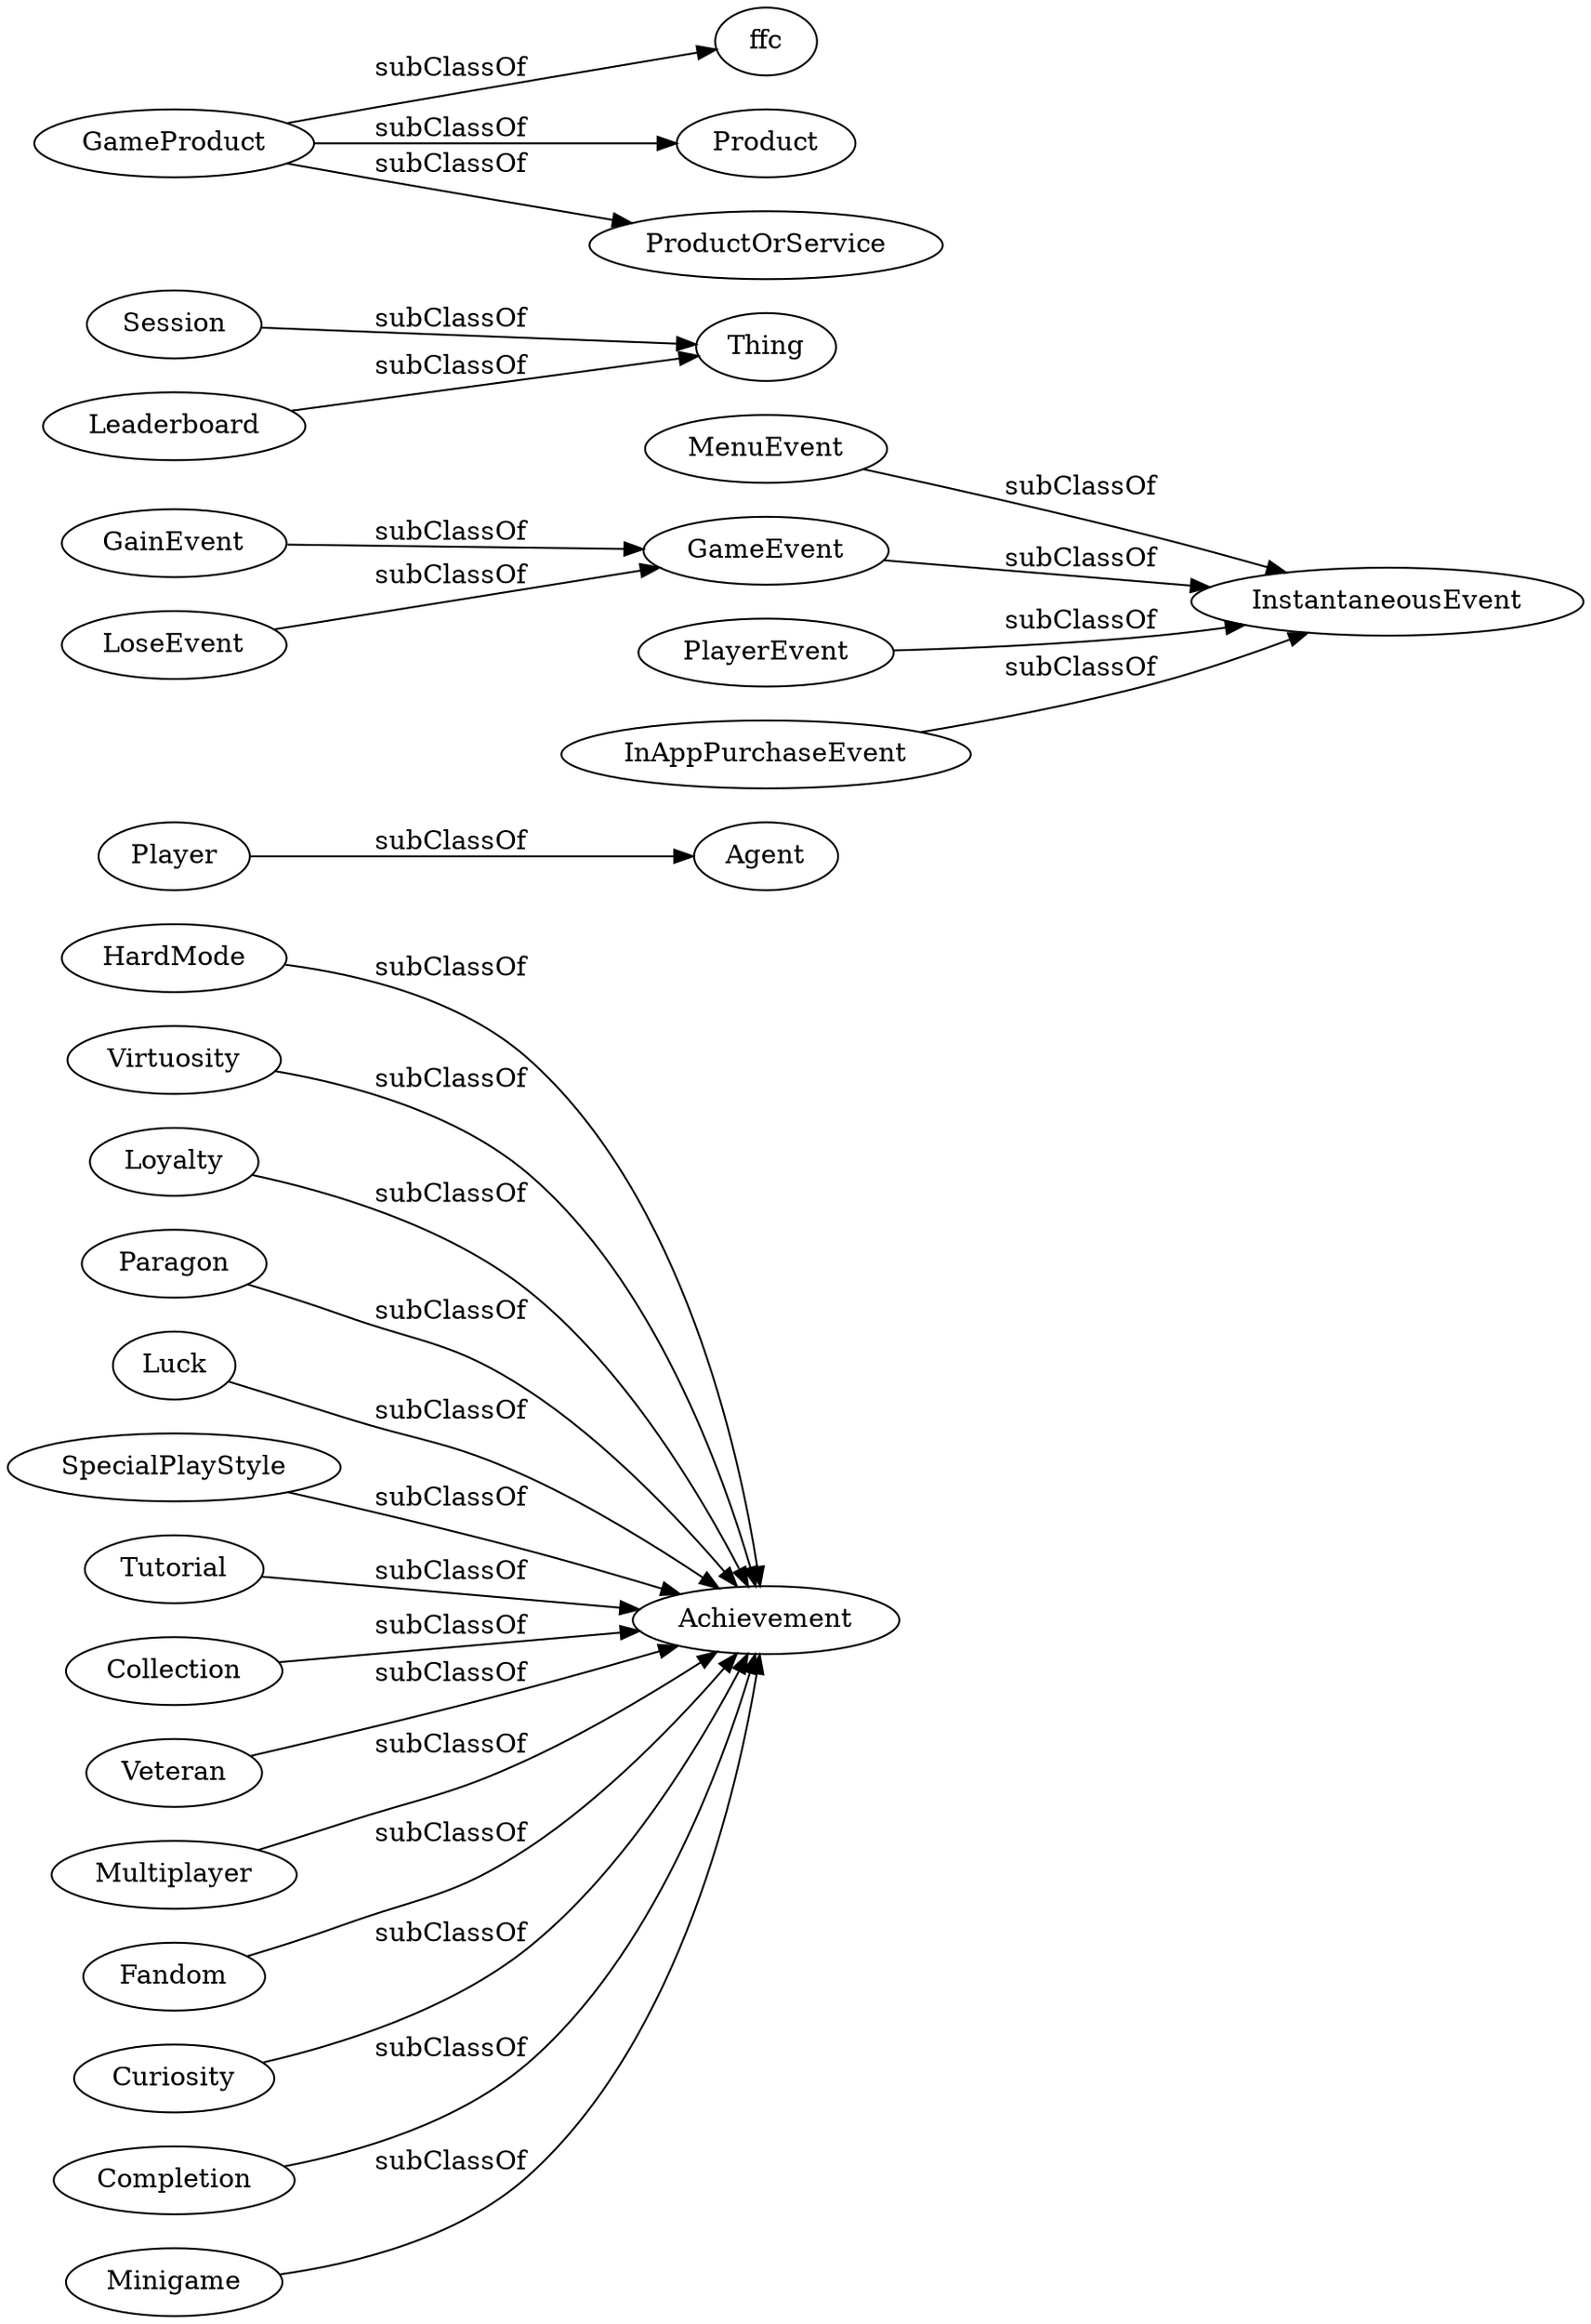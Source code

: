 digraph ar2dtool_diagram { 
rankdir=LR;
size="1000"
	"HardMode" -> "Achievement" [ label = "subClassOf" ];
	"Player" -> "Agent" [ label = "subClassOf" ];
	"Virtuosity" -> "Achievement" [ label = "subClassOf" ];
	"Loyalty" -> "Achievement" [ label = "subClassOf" ];
	"Paragon" -> "Achievement" [ label = "subClassOf" ];
	"Luck" -> "Achievement" [ label = "subClassOf" ];
	"MenuEvent" -> "InstantaneousEvent" [ label = "subClassOf" ];
	"GainEvent" -> "GameEvent" [ label = "subClassOf" ];
	"SpecialPlayStyle" -> "Achievement" [ label = "subClassOf" ];
	"Tutorial" -> "Achievement" [ label = "subClassOf" ];
	"Session" -> "Thing" [ label = "subClassOf" ];
	"GameProduct" -> "ffc" [ label = "subClassOf" ];
	"GameProduct" -> "Product" [ label = "subClassOf" ];
	"GameProduct" -> "ProductOrService" [ label = "subClassOf" ];
	"LoseEvent" -> "GameEvent" [ label = "subClassOf" ];
	"Collection" -> "Achievement" [ label = "subClassOf" ];
	"Leaderboard" -> "Thing" [ label = "subClassOf" ];
	"Veteran" -> "Achievement" [ label = "subClassOf" ];
	"Multiplayer" -> "Achievement" [ label = "subClassOf" ];
	"Fandom" -> "Achievement" [ label = "subClassOf" ];
	"Curiosity" -> "Achievement" [ label = "subClassOf" ];
	"PlayerEvent" -> "InstantaneousEvent" [ label = "subClassOf" ];
	"InAppPurchaseEvent" -> "InstantaneousEvent" [ label = "subClassOf" ];
	"Completion" -> "Achievement" [ label = "subClassOf" ];
	"GameEvent" -> "InstantaneousEvent" [ label = "subClassOf" ];
	"Minigame" -> "Achievement" [ label = "subClassOf" ];

}
